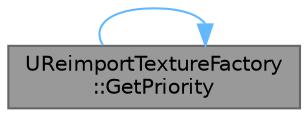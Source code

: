 digraph "UReimportTextureFactory::GetPriority"
{
 // INTERACTIVE_SVG=YES
 // LATEX_PDF_SIZE
  bgcolor="transparent";
  edge [fontname=Helvetica,fontsize=10,labelfontname=Helvetica,labelfontsize=10];
  node [fontname=Helvetica,fontsize=10,shape=box,height=0.2,width=0.4];
  rankdir="LR";
  Node1 [id="Node000001",label="UReimportTextureFactory\l::GetPriority",height=0.2,width=0.4,color="gray40", fillcolor="grey60", style="filled", fontcolor="black",tooltip="Get the import priority for this handler."];
  Node1 -> Node1 [id="edge1_Node000001_Node000001",color="steelblue1",style="solid",tooltip=" "];
}
